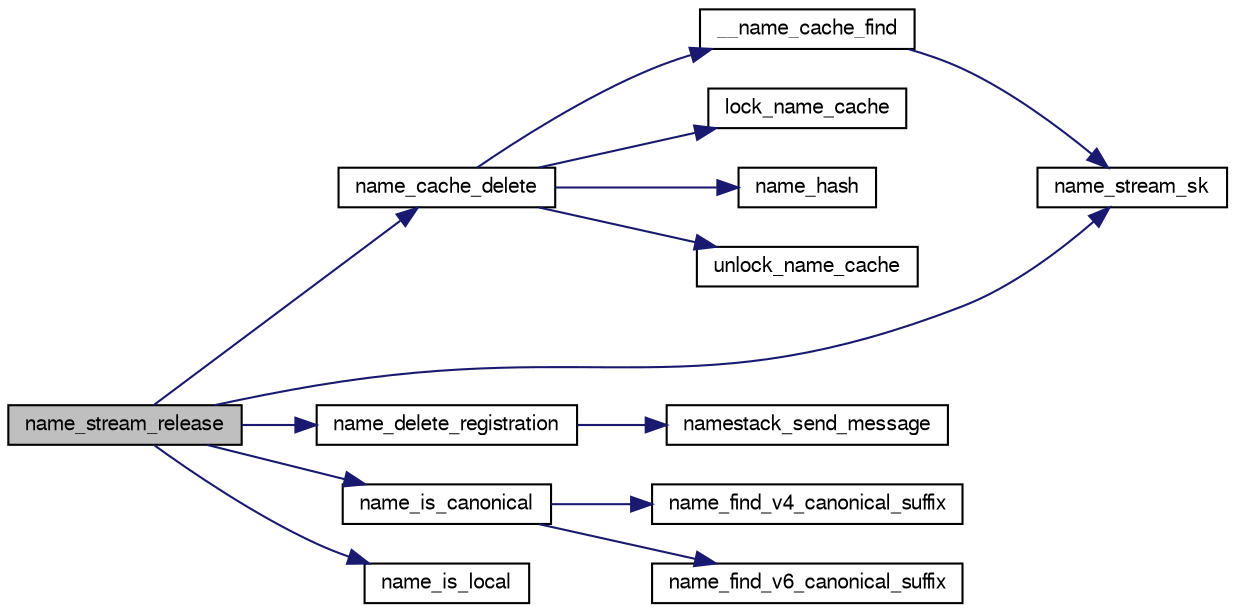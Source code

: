digraph G
{
  edge [fontname="FreeSans",fontsize="10",labelfontname="FreeSans",labelfontsize="10"];
  node [fontname="FreeSans",fontsize="10",shape=record];
  rankdir=LR;
  Node1 [label="name_stream_release",height=0.2,width=0.4,color="black", fillcolor="grey75", style="filled" fontcolor="black"];
  Node1 -> Node2 [color="midnightblue",fontsize="10",style="solid",fontname="FreeSans"];
  Node2 [label="name_cache_delete",height=0.2,width=0.4,color="black", fillcolor="white", style="filled",URL="$namecache_8c.html#aa1fb6667246cbfbc4f63436093f59535"];
  Node2 -> Node3 [color="midnightblue",fontsize="10",style="solid",fontname="FreeSans"];
  Node3 [label="__name_cache_find",height=0.2,width=0.4,color="black", fillcolor="white", style="filled",URL="$namecache_8c.html#a7848b669f978c36fa35e1470743eb0e4"];
  Node3 -> Node4 [color="midnightblue",fontsize="10",style="solid",fontname="FreeSans"];
  Node4 [label="name_stream_sk",height=0.2,width=0.4,color="black", fillcolor="white", style="filled",URL="$namestack__priv_8h.html#a5e5b37b81978789054ddc587e3af21e6"];
  Node2 -> Node5 [color="midnightblue",fontsize="10",style="solid",fontname="FreeSans"];
  Node5 [label="lock_name_cache",height=0.2,width=0.4,color="black", fillcolor="white", style="filled",URL="$namecache_8c.html#a8ae772304606167f46e81d0ac73eb6ce"];
  Node2 -> Node6 [color="midnightblue",fontsize="10",style="solid",fontname="FreeSans"];
  Node6 [label="name_hash",height=0.2,width=0.4,color="black", fillcolor="white", style="filled",URL="$namecache_8c.html#a146c3e6f807bb836d9bf21ad8be0e207"];
  Node2 -> Node7 [color="midnightblue",fontsize="10",style="solid",fontname="FreeSans"];
  Node7 [label="unlock_name_cache",height=0.2,width=0.4,color="black", fillcolor="white", style="filled",URL="$namecache_8c.html#a2de07759137fa58e1f81ea7102a401ac"];
  Node1 -> Node8 [color="midnightblue",fontsize="10",style="solid",fontname="FreeSans"];
  Node8 [label="name_delete_registration",height=0.2,width=0.4,color="black", fillcolor="white", style="filled",URL="$main_8c.html#a8bda9733b25a90bc533e4503c32830ad"];
  Node8 -> Node9 [color="midnightblue",fontsize="10",style="solid",fontname="FreeSans"];
  Node9 [label="namestack_send_message",height=0.2,width=0.4,color="black", fillcolor="white", style="filled",URL="$main_8c.html#a7c9e241b27d9bb9cbfcbf78e83e8c4d8"];
  Node1 -> Node10 [color="midnightblue",fontsize="10",style="solid",fontname="FreeSans"];
  Node10 [label="name_is_canonical",height=0.2,width=0.4,color="black", fillcolor="white", style="filled",URL="$af__name_8c.html#a66986f06bcd9bef3f0acf5856bfff71f"];
  Node10 -> Node11 [color="midnightblue",fontsize="10",style="solid",fontname="FreeSans"];
  Node11 [label="name_find_v4_canonical_suffix",height=0.2,width=0.4,color="black", fillcolor="white", style="filled",URL="$af__name_8c.html#ae9d30538439c0da5b53cfdf6a87d0065"];
  Node10 -> Node12 [color="midnightblue",fontsize="10",style="solid",fontname="FreeSans"];
  Node12 [label="name_find_v6_canonical_suffix",height=0.2,width=0.4,color="black", fillcolor="white", style="filled",URL="$af__name_8c.html#a816a98f8cf2b06df30fe991ec8bfcffe"];
  Node1 -> Node13 [color="midnightblue",fontsize="10",style="solid",fontname="FreeSans"];
  Node13 [label="name_is_local",height=0.2,width=0.4,color="black", fillcolor="white", style="filled",URL="$af__name_8c.html#a5768da3ffa0275fa10335132581d896a"];
  Node1 -> Node4 [color="midnightblue",fontsize="10",style="solid",fontname="FreeSans"];
}
